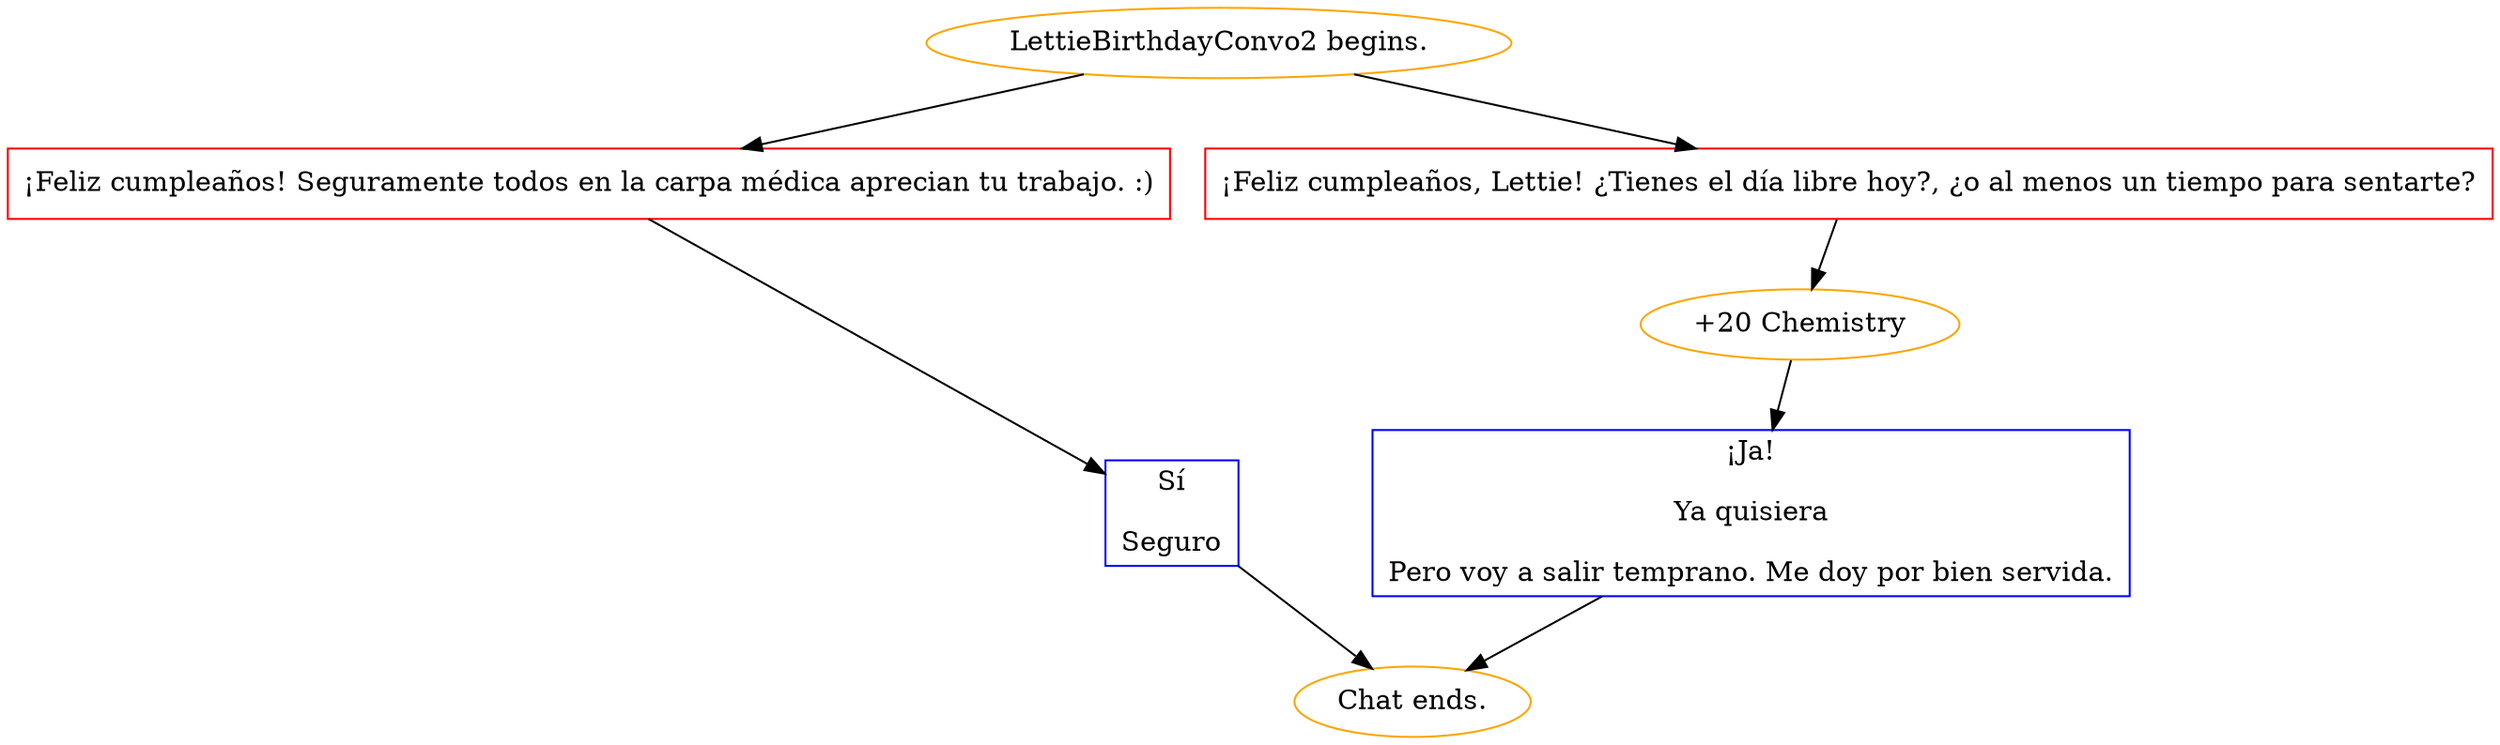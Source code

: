 digraph {
	"LettieBirthdayConvo2 begins." [color=orange];
		"LettieBirthdayConvo2 begins." -> j2629675212;
		"LettieBirthdayConvo2 begins." -> j2975327919;
	j2629675212 [label="¡Feliz cumpleaños! Seguramente todos en la carpa médica aprecian tu trabajo. :)",shape=box,color=red];
		j2629675212 -> j2731921904;
	j2975327919 [label="¡Feliz cumpleaños, Lettie! ¿Tienes el día libre hoy?, ¿o al menos un tiempo para sentarte?",shape=box,color=red];
		j2975327919 -> j1750297661;
	j2731921904 [label="Sí
Seguro",shape=box,color=blue];
		j2731921904 -> "Chat ends.";
	j1750297661 [label="+20 Chemistry",color=orange];
		j1750297661 -> j110811600;
	"Chat ends." [color=orange];
	j110811600 [label="¡Ja!
Ya quisiera
Pero voy a salir temprano. Me doy por bien servida.",shape=box,color=blue];
		j110811600 -> "Chat ends.";
}
